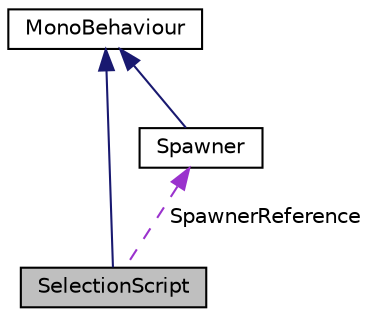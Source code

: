 digraph "SelectionScript"
{
 // LATEX_PDF_SIZE
  edge [fontname="Helvetica",fontsize="10",labelfontname="Helvetica",labelfontsize="10"];
  node [fontname="Helvetica",fontsize="10",shape=record];
  Node1 [label="SelectionScript",height=0.2,width=0.4,color="black", fillcolor="grey75", style="filled", fontcolor="black",tooltip=" "];
  Node2 -> Node1 [dir="back",color="midnightblue",fontsize="10",style="solid",fontname="Helvetica"];
  Node2 [label="MonoBehaviour",height=0.2,width=0.4,color="black", fillcolor="white", style="filled",tooltip=" "];
  Node3 -> Node1 [dir="back",color="darkorchid3",fontsize="10",style="dashed",label=" SpawnerReference" ,fontname="Helvetica"];
  Node3 [label="Spawner",height=0.2,width=0.4,color="black", fillcolor="white", style="filled",URL="$class_spawner.html",tooltip=" "];
  Node2 -> Node3 [dir="back",color="midnightblue",fontsize="10",style="solid",fontname="Helvetica"];
}
